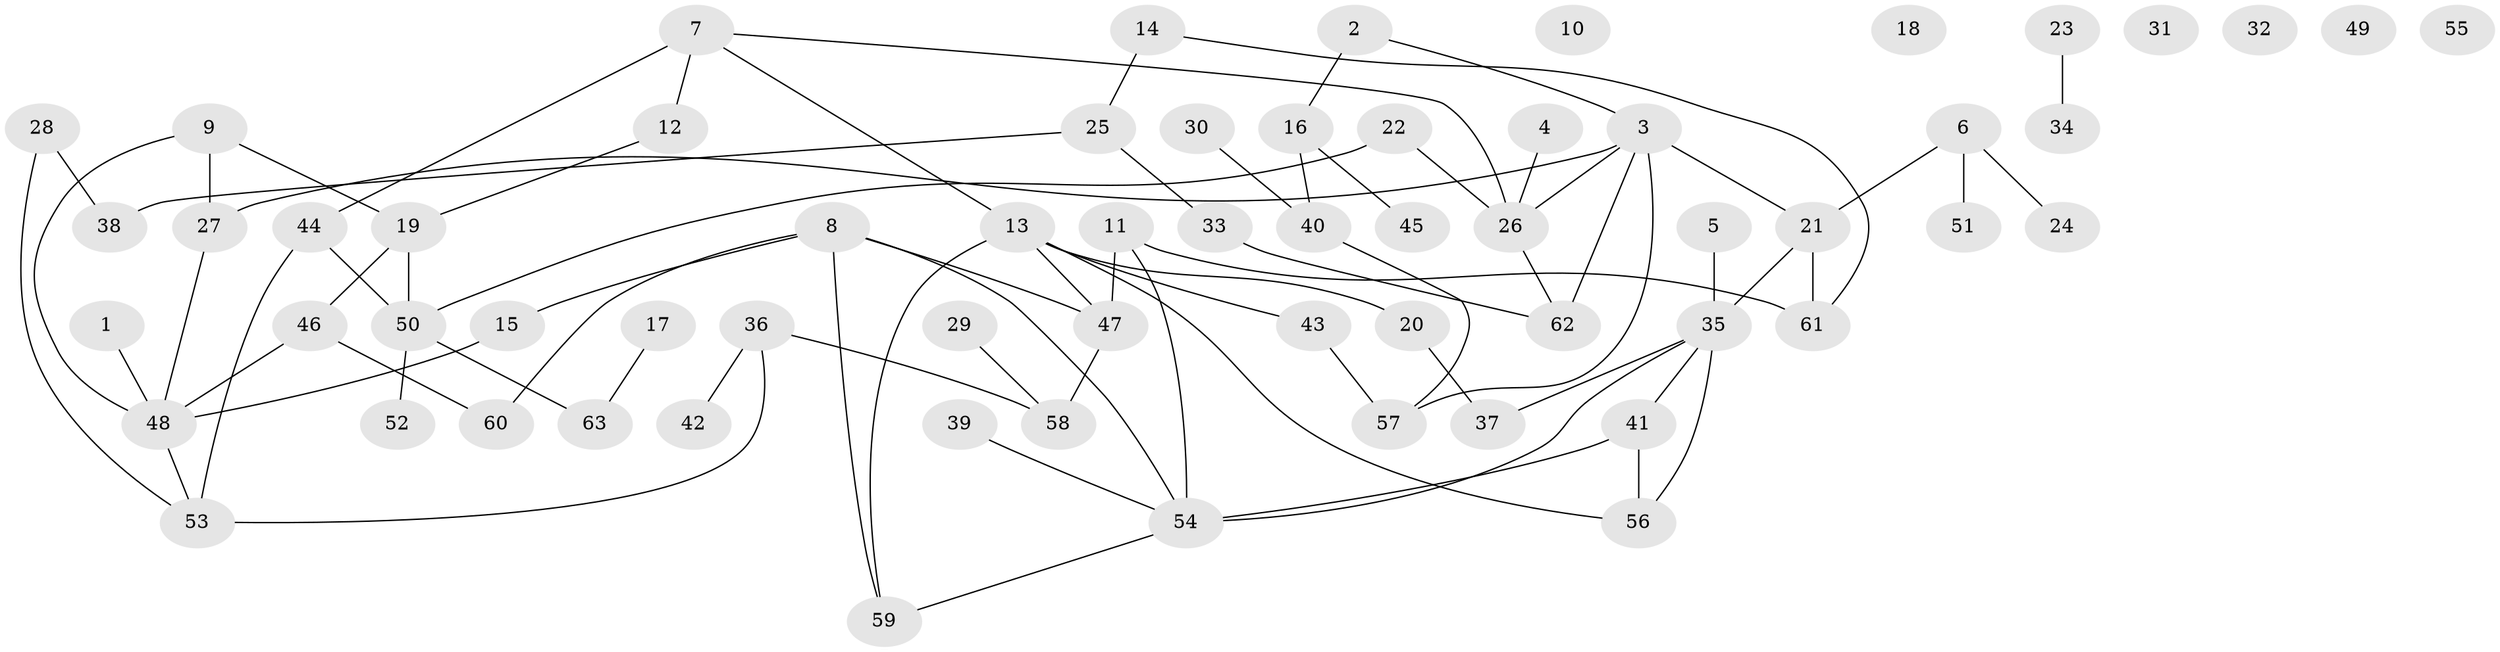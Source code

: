 // coarse degree distribution, {2: 0.23684210526315788, 6: 0.07894736842105263, 1: 0.23684210526315788, 7: 0.02631578947368421, 4: 0.10526315789473684, 3: 0.2631578947368421, 5: 0.05263157894736842}
// Generated by graph-tools (version 1.1) at 2025/47/03/04/25 22:47:53]
// undirected, 63 vertices, 78 edges
graph export_dot {
  node [color=gray90,style=filled];
  1;
  2;
  3;
  4;
  5;
  6;
  7;
  8;
  9;
  10;
  11;
  12;
  13;
  14;
  15;
  16;
  17;
  18;
  19;
  20;
  21;
  22;
  23;
  24;
  25;
  26;
  27;
  28;
  29;
  30;
  31;
  32;
  33;
  34;
  35;
  36;
  37;
  38;
  39;
  40;
  41;
  42;
  43;
  44;
  45;
  46;
  47;
  48;
  49;
  50;
  51;
  52;
  53;
  54;
  55;
  56;
  57;
  58;
  59;
  60;
  61;
  62;
  63;
  1 -- 48;
  2 -- 3;
  2 -- 16;
  3 -- 21;
  3 -- 26;
  3 -- 27;
  3 -- 57;
  3 -- 62;
  4 -- 26;
  5 -- 35;
  6 -- 21;
  6 -- 24;
  6 -- 51;
  7 -- 12;
  7 -- 13;
  7 -- 26;
  7 -- 44;
  8 -- 15;
  8 -- 47;
  8 -- 54;
  8 -- 59;
  8 -- 60;
  9 -- 19;
  9 -- 27;
  9 -- 48;
  11 -- 47;
  11 -- 54;
  11 -- 61;
  12 -- 19;
  13 -- 20;
  13 -- 43;
  13 -- 47;
  13 -- 56;
  13 -- 59;
  14 -- 25;
  14 -- 61;
  15 -- 48;
  16 -- 40;
  16 -- 45;
  17 -- 63;
  19 -- 46;
  19 -- 50;
  20 -- 37;
  21 -- 35;
  21 -- 61;
  22 -- 26;
  22 -- 50;
  23 -- 34;
  25 -- 33;
  25 -- 38;
  26 -- 62;
  27 -- 48;
  28 -- 38;
  28 -- 53;
  29 -- 58;
  30 -- 40;
  33 -- 62;
  35 -- 37;
  35 -- 41;
  35 -- 54;
  35 -- 56;
  36 -- 42;
  36 -- 53;
  36 -- 58;
  39 -- 54;
  40 -- 57;
  41 -- 54;
  41 -- 56;
  43 -- 57;
  44 -- 50;
  44 -- 53;
  46 -- 48;
  46 -- 60;
  47 -- 58;
  48 -- 53;
  50 -- 52;
  50 -- 63;
  54 -- 59;
}
